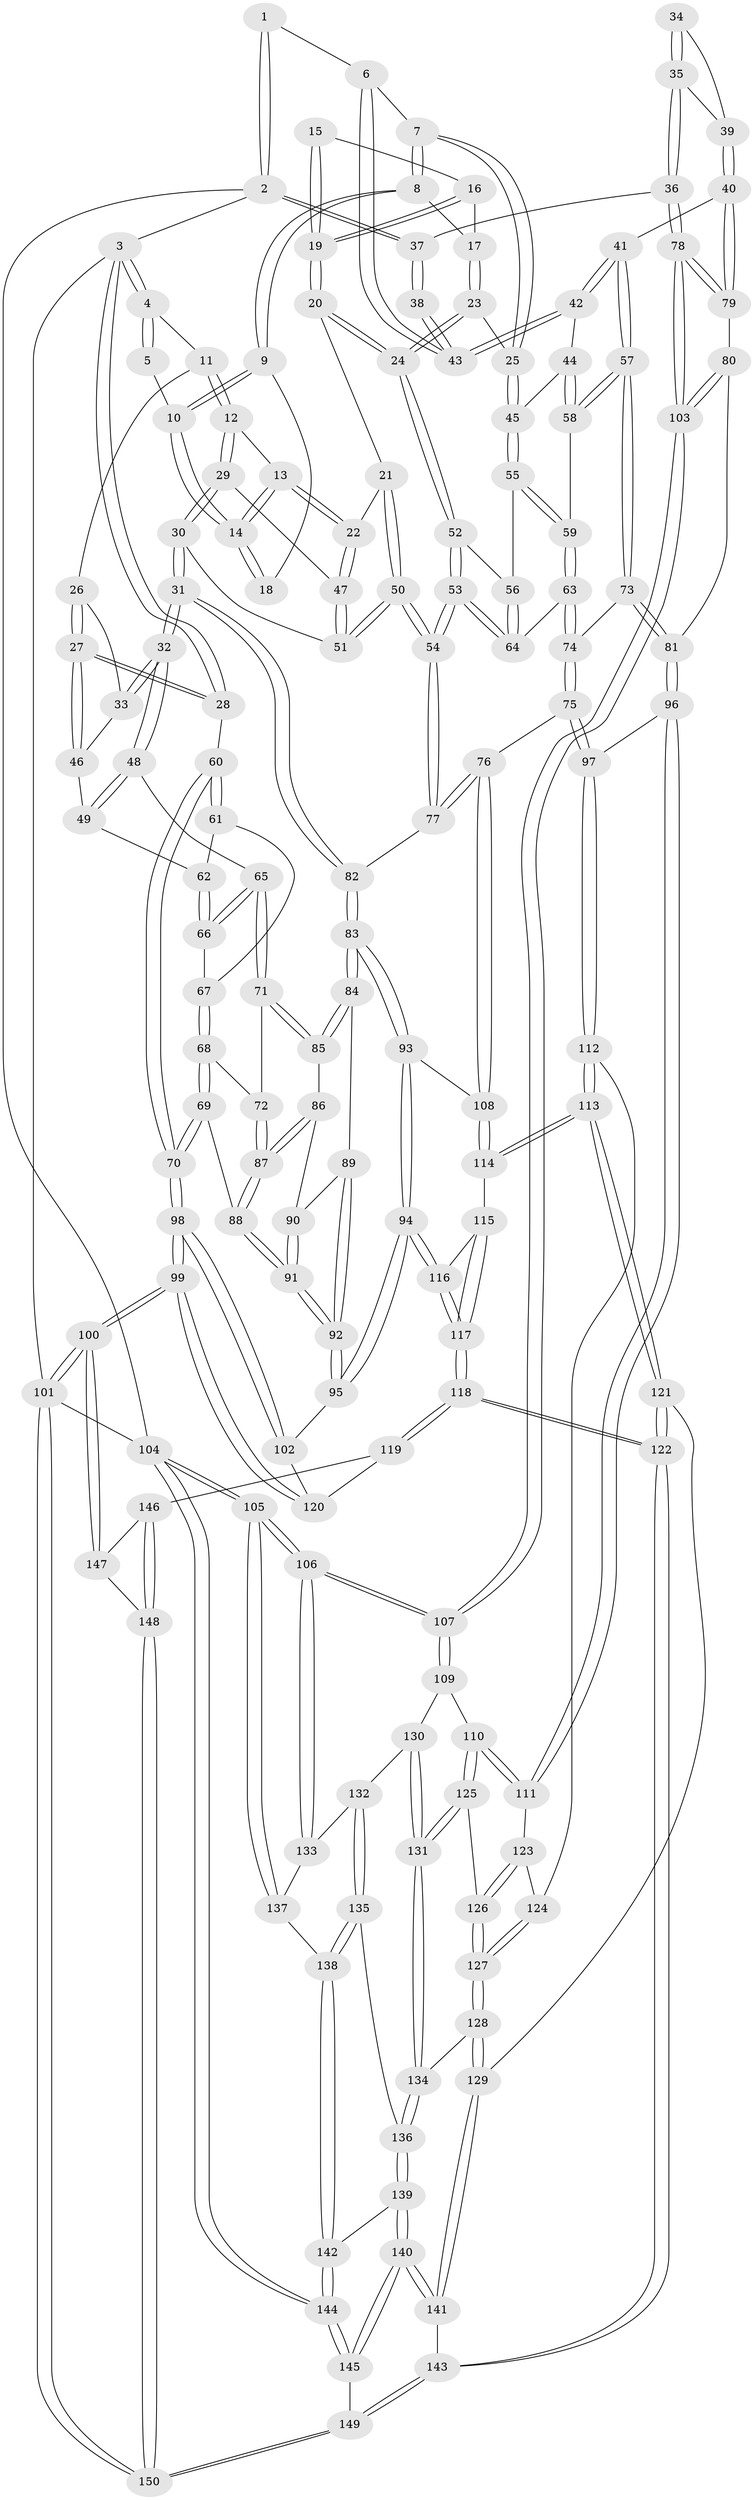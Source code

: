 // coarse degree distribution, {8: 0.022222222222222223, 3: 0.2, 5: 0.24444444444444444, 6: 0.1111111111111111, 2: 0.1111111111111111, 4: 0.26666666666666666, 7: 0.044444444444444446}
// Generated by graph-tools (version 1.1) at 2025/21/03/04/25 18:21:25]
// undirected, 150 vertices, 372 edges
graph export_dot {
graph [start="1"]
  node [color=gray90,style=filled];
  1 [pos="+0.7529544563863672+0"];
  2 [pos="+1+0"];
  3 [pos="+0+0"];
  4 [pos="+0.10734890517160092+0"];
  5 [pos="+0.5261218058828108+0"];
  6 [pos="+0.7322274879833255+0.11597265788113743"];
  7 [pos="+0.6613657433329673+0.1208963383158661"];
  8 [pos="+0.5778511094956432+0.10755969828768032"];
  9 [pos="+0.5737142325140322+0.1034316787821161"];
  10 [pos="+0.5132849882356664+0"];
  11 [pos="+0.24113501429086615+0.07303524274425523"];
  12 [pos="+0.31816801257253413+0.1305428966315778"];
  13 [pos="+0.368377017318043+0.13319773979283592"];
  14 [pos="+0.38396000107262934+0.12418766411403205"];
  15 [pos="+0.4906539343232359+0.1710835325122489"];
  16 [pos="+0.5308114163804559+0.16378357785521527"];
  17 [pos="+0.5763727864107949+0.11292457492835366"];
  18 [pos="+0.4718369717282585+0.136121272835536"];
  19 [pos="+0.5019233011994065+0.21449783847662895"];
  20 [pos="+0.5015579805540388+0.21991156653500715"];
  21 [pos="+0.42216810305431374+0.21663313170321724"];
  22 [pos="+0.419673532271184+0.21438162893143287"];
  23 [pos="+0.568592038941993+0.23094289246541203"];
  24 [pos="+0.5450154265208053+0.2590067722977845"];
  25 [pos="+0.6157790543333512+0.22368247228889446"];
  26 [pos="+0.17738646474878356+0.1505126295130478"];
  27 [pos="+0+0.12269670151729353"];
  28 [pos="+0+0.059461761607928786"];
  29 [pos="+0.3010069228570865+0.21512269692279534"];
  30 [pos="+0.2439078442971808+0.3370918470737727"];
  31 [pos="+0.22868508342124175+0.34456636036574223"];
  32 [pos="+0.2257515675810736+0.34427566366486634"];
  33 [pos="+0.16752122450039006+0.17655078640207955"];
  34 [pos="+0.8590672146897141+0.1597170557837675"];
  35 [pos="+1+0.2711817258046458"];
  36 [pos="+1+0.2614927326879649"];
  37 [pos="+1+0"];
  38 [pos="+0.8496007420824336+0.14328749397037094"];
  39 [pos="+0.9027922004725949+0.30036651702609346"];
  40 [pos="+0.8577617537994732+0.3359430687123282"];
  41 [pos="+0.8435911420776695+0.3389633938725004"];
  42 [pos="+0.7455785004440805+0.19488485520695562"];
  43 [pos="+0.7538900244364203+0.14264723422251108"];
  44 [pos="+0.719846900860782+0.22547733954051977"];
  45 [pos="+0.6829814521901162+0.25794171468482546"];
  46 [pos="+0.10432115032657428+0.22113497279894556"];
  47 [pos="+0.36826457596703904+0.27392761015794376"];
  48 [pos="+0.20446039082513992+0.3496178198070272"];
  49 [pos="+0.10384416981996254+0.2726742341275483"];
  50 [pos="+0.4579713379601918+0.3911133310051981"];
  51 [pos="+0.3746945452486293+0.3536337488814043"];
  52 [pos="+0.5448582853817118+0.2743858806208663"];
  53 [pos="+0.5081750900336374+0.3908960320097552"];
  54 [pos="+0.4884308257410642+0.4178874827136692"];
  55 [pos="+0.6810854057128514+0.26257909051832873"];
  56 [pos="+0.642473757097848+0.281035202573756"];
  57 [pos="+0.8372893845323801+0.3448203343802426"];
  58 [pos="+0.7483049256084601+0.328787396649514"];
  59 [pos="+0.6921271335925617+0.339006336801098"];
  60 [pos="+0+0.22266694997569197"];
  61 [pos="+0.024578482885238326+0.30022998409519147"];
  62 [pos="+0.07689526023415198+0.2843746664345204"];
  63 [pos="+0.6873238531645266+0.3486913043031742"];
  64 [pos="+0.6131088779339884+0.35071851162549433"];
  65 [pos="+0.19112804526576485+0.3599238545561198"];
  66 [pos="+0.09538402590897777+0.35175655255263266"];
  67 [pos="+0.06309165273706617+0.35408152609223603"];
  68 [pos="+0.04555677102307805+0.4141483147299033"];
  69 [pos="+0+0.4476991394255525"];
  70 [pos="+0+0.47645675487076156"];
  71 [pos="+0.18380445523693792+0.36991503249023056"];
  72 [pos="+0.0814306443018755+0.4190042172349599"];
  73 [pos="+0.8107926745380221+0.3951014126740967"];
  74 [pos="+0.7110015269726353+0.435380578186033"];
  75 [pos="+0.6635066819128407+0.5119052253493642"];
  76 [pos="+0.516984410798153+0.4764651505788603"];
  77 [pos="+0.4888533837147066+0.42168088824645716"];
  78 [pos="+1+0.4333043200367471"];
  79 [pos="+0.9180343856431631+0.4108841046574466"];
  80 [pos="+0.9001028082608391+0.4943806949635828"];
  81 [pos="+0.8536141528146541+0.511743956503662"];
  82 [pos="+0.28410868409920453+0.4991173331431464"];
  83 [pos="+0.26879694309452296+0.5378117491692924"];
  84 [pos="+0.18713724209800373+0.48409540472051915"];
  85 [pos="+0.1834929664903694+0.3709428872750202"];
  86 [pos="+0.14894247288334234+0.4399482610471706"];
  87 [pos="+0.10790586025403162+0.4726433282515586"];
  88 [pos="+0.10098995961313+0.5017691376336609"];
  89 [pos="+0.16611700311014277+0.4872041846347877"];
  90 [pos="+0.1549673957714404+0.4640397946073506"];
  91 [pos="+0.10778097857030175+0.5172150275837495"];
  92 [pos="+0.11567893235097529+0.5383016545355112"];
  93 [pos="+0.26794863511103495+0.5445013021962365"];
  94 [pos="+0.25866716932896844+0.594616968016507"];
  95 [pos="+0.11745312560555891+0.5688320122975523"];
  96 [pos="+0.7934172889825756+0.6125918188222089"];
  97 [pos="+0.704456686596139+0.5648900168236471"];
  98 [pos="+0+0.5800620744769506"];
  99 [pos="+0+0.7063108904957976"];
  100 [pos="+0+0.8396427009157481"];
  101 [pos="+0+1"];
  102 [pos="+0.07930728690295137+0.5965332152486333"];
  103 [pos="+1+0.5483050409826576"];
  104 [pos="+1+1"];
  105 [pos="+1+1"];
  106 [pos="+1+0.7504578126324832"];
  107 [pos="+1+0.57540168090303"];
  108 [pos="+0.4985420421807483+0.5240986505900055"];
  109 [pos="+0.8613767213990573+0.6670349988915089"];
  110 [pos="+0.8051744392737356+0.6294515727892303"];
  111 [pos="+0.7995237420412782+0.624547961413722"];
  112 [pos="+0.5848767033464388+0.7032896197966673"];
  113 [pos="+0.5036518624636538+0.7250838683962287"];
  114 [pos="+0.4705553175672539+0.606757126255501"];
  115 [pos="+0.46403592470437427+0.6069784870367919"];
  116 [pos="+0.2636319224629198+0.6047034523714686"];
  117 [pos="+0.24771026877907013+0.7612121803105797"];
  118 [pos="+0.241322528618889+0.8076106150273512"];
  119 [pos="+0.19775708098177544+0.8138656049299519"];
  120 [pos="+0.10835517157273884+0.7083712448183346"];
  121 [pos="+0.49058934656346015+0.7610990373947408"];
  122 [pos="+0.3534670602291307+0.8710000247894848"];
  123 [pos="+0.7130256649839372+0.715123035253438"];
  124 [pos="+0.5986215934138834+0.7085605134571816"];
  125 [pos="+0.7576915977965742+0.7812071184614785"];
  126 [pos="+0.703868049320683+0.7599070037173037"];
  127 [pos="+0.68269142894623+0.7892101148084728"];
  128 [pos="+0.6745892143072849+0.8378344360318937"];
  129 [pos="+0.6398733060618195+0.8714803627132093"];
  130 [pos="+0.8657909720203313+0.691107191298955"];
  131 [pos="+0.7779895308943043+0.8239879658960317"];
  132 [pos="+0.9063311158575348+0.7786543944055987"];
  133 [pos="+1+0.7832697079426137"];
  134 [pos="+0.7769956738225033+0.8337503481982375"];
  135 [pos="+0.8943975080311242+0.8364973015049787"];
  136 [pos="+0.7957752069549152+0.8551076843726585"];
  137 [pos="+0.9291235304122516+0.8933780989377512"];
  138 [pos="+0.9235545386931419+0.891822660499385"];
  139 [pos="+0.7877357793109058+0.9169627630195619"];
  140 [pos="+0.7000790597561758+1"];
  141 [pos="+0.6448020799895775+0.9377863384595271"];
  142 [pos="+0.8931865887945455+0.9261806030496997"];
  143 [pos="+0.36949523932072253+0.9316763464043217"];
  144 [pos="+0.8105179810195121+1"];
  145 [pos="+0.7168925048700662+1"];
  146 [pos="+0.16501156087357857+0.834634647106848"];
  147 [pos="+0.0011948804015163776+0.8522859969173551"];
  148 [pos="+0.10424884677683424+1"];
  149 [pos="+0.3768150875215108+1"];
  150 [pos="+0.06972884341117974+1"];
  1 -- 2;
  1 -- 2;
  1 -- 6;
  2 -- 3;
  2 -- 37;
  2 -- 37;
  2 -- 104;
  3 -- 4;
  3 -- 4;
  3 -- 28;
  3 -- 28;
  3 -- 101;
  4 -- 5;
  4 -- 5;
  4 -- 11;
  5 -- 10;
  6 -- 7;
  6 -- 43;
  6 -- 43;
  7 -- 8;
  7 -- 8;
  7 -- 25;
  7 -- 25;
  8 -- 9;
  8 -- 9;
  8 -- 17;
  9 -- 10;
  9 -- 10;
  9 -- 18;
  10 -- 14;
  10 -- 14;
  11 -- 12;
  11 -- 12;
  11 -- 26;
  12 -- 13;
  12 -- 29;
  12 -- 29;
  13 -- 14;
  13 -- 14;
  13 -- 22;
  13 -- 22;
  14 -- 18;
  14 -- 18;
  15 -- 16;
  15 -- 19;
  15 -- 19;
  16 -- 17;
  16 -- 19;
  16 -- 19;
  17 -- 23;
  17 -- 23;
  19 -- 20;
  19 -- 20;
  20 -- 21;
  20 -- 24;
  20 -- 24;
  21 -- 22;
  21 -- 50;
  21 -- 50;
  22 -- 47;
  22 -- 47;
  23 -- 24;
  23 -- 24;
  23 -- 25;
  24 -- 52;
  24 -- 52;
  25 -- 45;
  25 -- 45;
  26 -- 27;
  26 -- 27;
  26 -- 33;
  27 -- 28;
  27 -- 28;
  27 -- 46;
  27 -- 46;
  28 -- 60;
  29 -- 30;
  29 -- 30;
  29 -- 47;
  30 -- 31;
  30 -- 31;
  30 -- 51;
  31 -- 32;
  31 -- 32;
  31 -- 82;
  31 -- 82;
  32 -- 33;
  32 -- 33;
  32 -- 48;
  32 -- 48;
  33 -- 46;
  34 -- 35;
  34 -- 35;
  34 -- 39;
  35 -- 36;
  35 -- 36;
  35 -- 39;
  36 -- 37;
  36 -- 78;
  36 -- 78;
  37 -- 38;
  37 -- 38;
  38 -- 43;
  38 -- 43;
  39 -- 40;
  39 -- 40;
  40 -- 41;
  40 -- 79;
  40 -- 79;
  41 -- 42;
  41 -- 42;
  41 -- 57;
  41 -- 57;
  42 -- 43;
  42 -- 43;
  42 -- 44;
  44 -- 45;
  44 -- 58;
  44 -- 58;
  45 -- 55;
  45 -- 55;
  46 -- 49;
  47 -- 51;
  47 -- 51;
  48 -- 49;
  48 -- 49;
  48 -- 65;
  49 -- 62;
  50 -- 51;
  50 -- 51;
  50 -- 54;
  50 -- 54;
  52 -- 53;
  52 -- 53;
  52 -- 56;
  53 -- 54;
  53 -- 54;
  53 -- 64;
  53 -- 64;
  54 -- 77;
  54 -- 77;
  55 -- 56;
  55 -- 59;
  55 -- 59;
  56 -- 64;
  56 -- 64;
  57 -- 58;
  57 -- 58;
  57 -- 73;
  57 -- 73;
  58 -- 59;
  59 -- 63;
  59 -- 63;
  60 -- 61;
  60 -- 61;
  60 -- 70;
  60 -- 70;
  61 -- 62;
  61 -- 67;
  62 -- 66;
  62 -- 66;
  63 -- 64;
  63 -- 74;
  63 -- 74;
  65 -- 66;
  65 -- 66;
  65 -- 71;
  65 -- 71;
  66 -- 67;
  67 -- 68;
  67 -- 68;
  68 -- 69;
  68 -- 69;
  68 -- 72;
  69 -- 70;
  69 -- 70;
  69 -- 88;
  70 -- 98;
  70 -- 98;
  71 -- 72;
  71 -- 85;
  71 -- 85;
  72 -- 87;
  72 -- 87;
  73 -- 74;
  73 -- 81;
  73 -- 81;
  74 -- 75;
  74 -- 75;
  75 -- 76;
  75 -- 97;
  75 -- 97;
  76 -- 77;
  76 -- 77;
  76 -- 108;
  76 -- 108;
  77 -- 82;
  78 -- 79;
  78 -- 79;
  78 -- 103;
  78 -- 103;
  79 -- 80;
  80 -- 81;
  80 -- 103;
  80 -- 103;
  81 -- 96;
  81 -- 96;
  82 -- 83;
  82 -- 83;
  83 -- 84;
  83 -- 84;
  83 -- 93;
  83 -- 93;
  84 -- 85;
  84 -- 85;
  84 -- 89;
  85 -- 86;
  86 -- 87;
  86 -- 87;
  86 -- 90;
  87 -- 88;
  87 -- 88;
  88 -- 91;
  88 -- 91;
  89 -- 90;
  89 -- 92;
  89 -- 92;
  90 -- 91;
  90 -- 91;
  91 -- 92;
  91 -- 92;
  92 -- 95;
  92 -- 95;
  93 -- 94;
  93 -- 94;
  93 -- 108;
  94 -- 95;
  94 -- 95;
  94 -- 116;
  94 -- 116;
  95 -- 102;
  96 -- 97;
  96 -- 111;
  96 -- 111;
  97 -- 112;
  97 -- 112;
  98 -- 99;
  98 -- 99;
  98 -- 102;
  98 -- 102;
  99 -- 100;
  99 -- 100;
  99 -- 120;
  99 -- 120;
  100 -- 101;
  100 -- 101;
  100 -- 147;
  100 -- 147;
  101 -- 150;
  101 -- 150;
  101 -- 104;
  102 -- 120;
  103 -- 107;
  103 -- 107;
  104 -- 105;
  104 -- 105;
  104 -- 144;
  104 -- 144;
  105 -- 106;
  105 -- 106;
  105 -- 137;
  105 -- 137;
  106 -- 107;
  106 -- 107;
  106 -- 133;
  106 -- 133;
  107 -- 109;
  107 -- 109;
  108 -- 114;
  108 -- 114;
  109 -- 110;
  109 -- 130;
  110 -- 111;
  110 -- 111;
  110 -- 125;
  110 -- 125;
  111 -- 123;
  112 -- 113;
  112 -- 113;
  112 -- 124;
  113 -- 114;
  113 -- 114;
  113 -- 121;
  113 -- 121;
  114 -- 115;
  115 -- 116;
  115 -- 117;
  115 -- 117;
  116 -- 117;
  116 -- 117;
  117 -- 118;
  117 -- 118;
  118 -- 119;
  118 -- 119;
  118 -- 122;
  118 -- 122;
  119 -- 120;
  119 -- 146;
  121 -- 122;
  121 -- 122;
  121 -- 129;
  122 -- 143;
  122 -- 143;
  123 -- 124;
  123 -- 126;
  123 -- 126;
  124 -- 127;
  124 -- 127;
  125 -- 126;
  125 -- 131;
  125 -- 131;
  126 -- 127;
  126 -- 127;
  127 -- 128;
  127 -- 128;
  128 -- 129;
  128 -- 129;
  128 -- 134;
  129 -- 141;
  129 -- 141;
  130 -- 131;
  130 -- 131;
  130 -- 132;
  131 -- 134;
  131 -- 134;
  132 -- 133;
  132 -- 135;
  132 -- 135;
  133 -- 137;
  134 -- 136;
  134 -- 136;
  135 -- 136;
  135 -- 138;
  135 -- 138;
  136 -- 139;
  136 -- 139;
  137 -- 138;
  138 -- 142;
  138 -- 142;
  139 -- 140;
  139 -- 140;
  139 -- 142;
  140 -- 141;
  140 -- 141;
  140 -- 145;
  140 -- 145;
  141 -- 143;
  142 -- 144;
  142 -- 144;
  143 -- 149;
  143 -- 149;
  144 -- 145;
  144 -- 145;
  145 -- 149;
  146 -- 147;
  146 -- 148;
  146 -- 148;
  147 -- 148;
  148 -- 150;
  148 -- 150;
  149 -- 150;
  149 -- 150;
}
